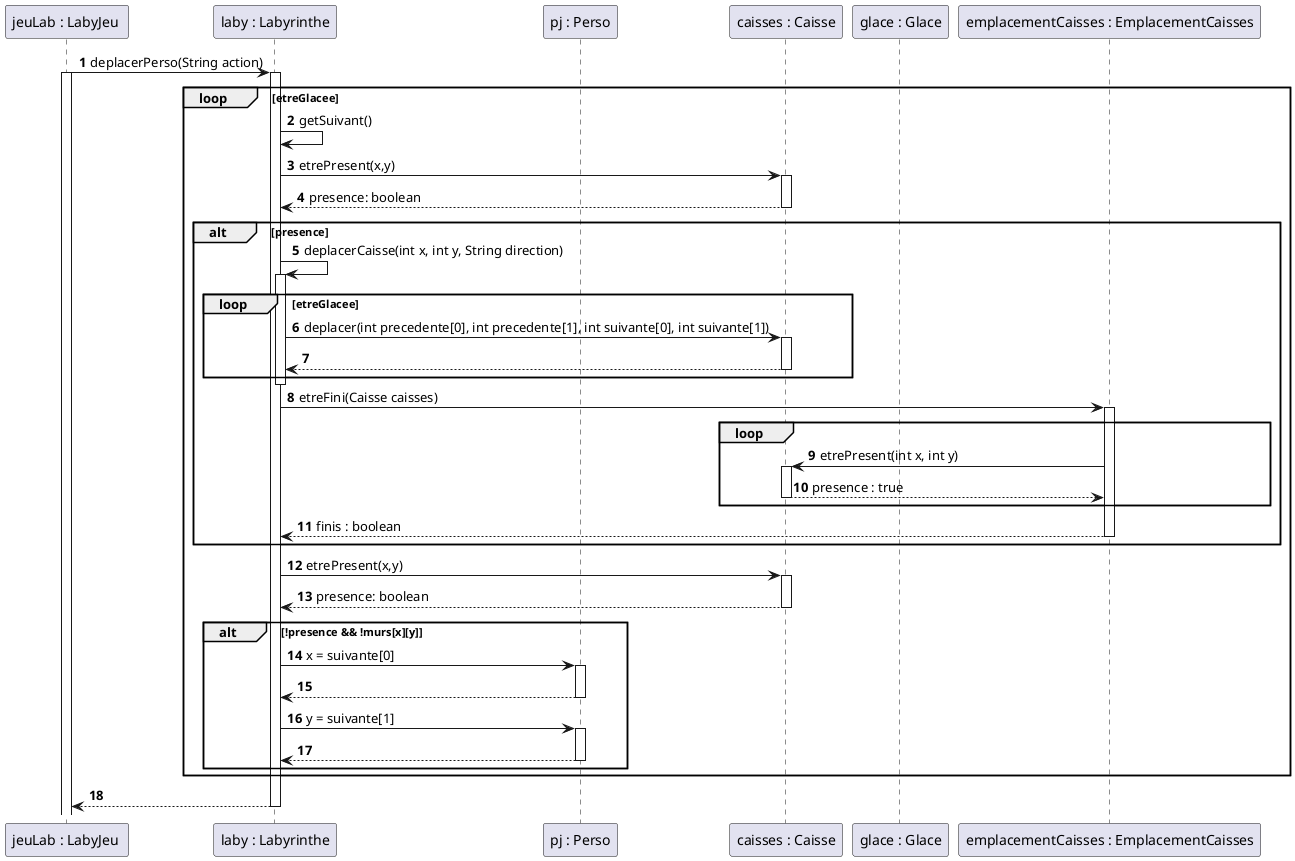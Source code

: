 @startuml
'https://plantuml.com/sequence-diagram
participant "jeuLab : LabyJeu " as lj
participant "laby : Labyrinthe" as l
participant "pj : Perso" as p
participant "caisses : Caisse" as c
participant "glace : Glace" as g
participant "emplacementCaisses : EmplacementCaisses" as ep


autonumber

lj -> l : deplacerPerso(String action)
activate lj
activate l
loop etreGlacee
    l -> l : getSuivant()
    l -> c : etrePresent(x,y)
    activate c
    l <-- c : presence: boolean
    deactivate c

    alt presence
        l -> l : deplacerCaisse(int x, int y, String direction)
        activate l
        loop etreGlacee
            l -> c : deplacer(int precedente[0], int precedente[1], int suivante[0], int suivante[1])
            activate c
            l <-- c
            deactivate c
        end
        deactivate l
         l -> ep : etreFini(Caisse caisses)
         activate ep
         loop
         ep -> c : etrePresent(int x, int y)
         activate c
         ep <-- c : presence : true
         deactivate c
         end
         l <-- ep : finis : boolean
         deactivate ep
    end
    l -> c : etrePresent(x,y)
    activate c
    l <-- c : presence: boolean
    deactivate c

    alt !presence && !murs[x][y]

        l -> p : x = suivante[0]
        activate p
        l <-- p
        deactivate p
        l -> p : y = suivante[1]
        activate p
        l <-- p
        deactivate p
    end
end

lj <-- l
deactivate l




@enduml